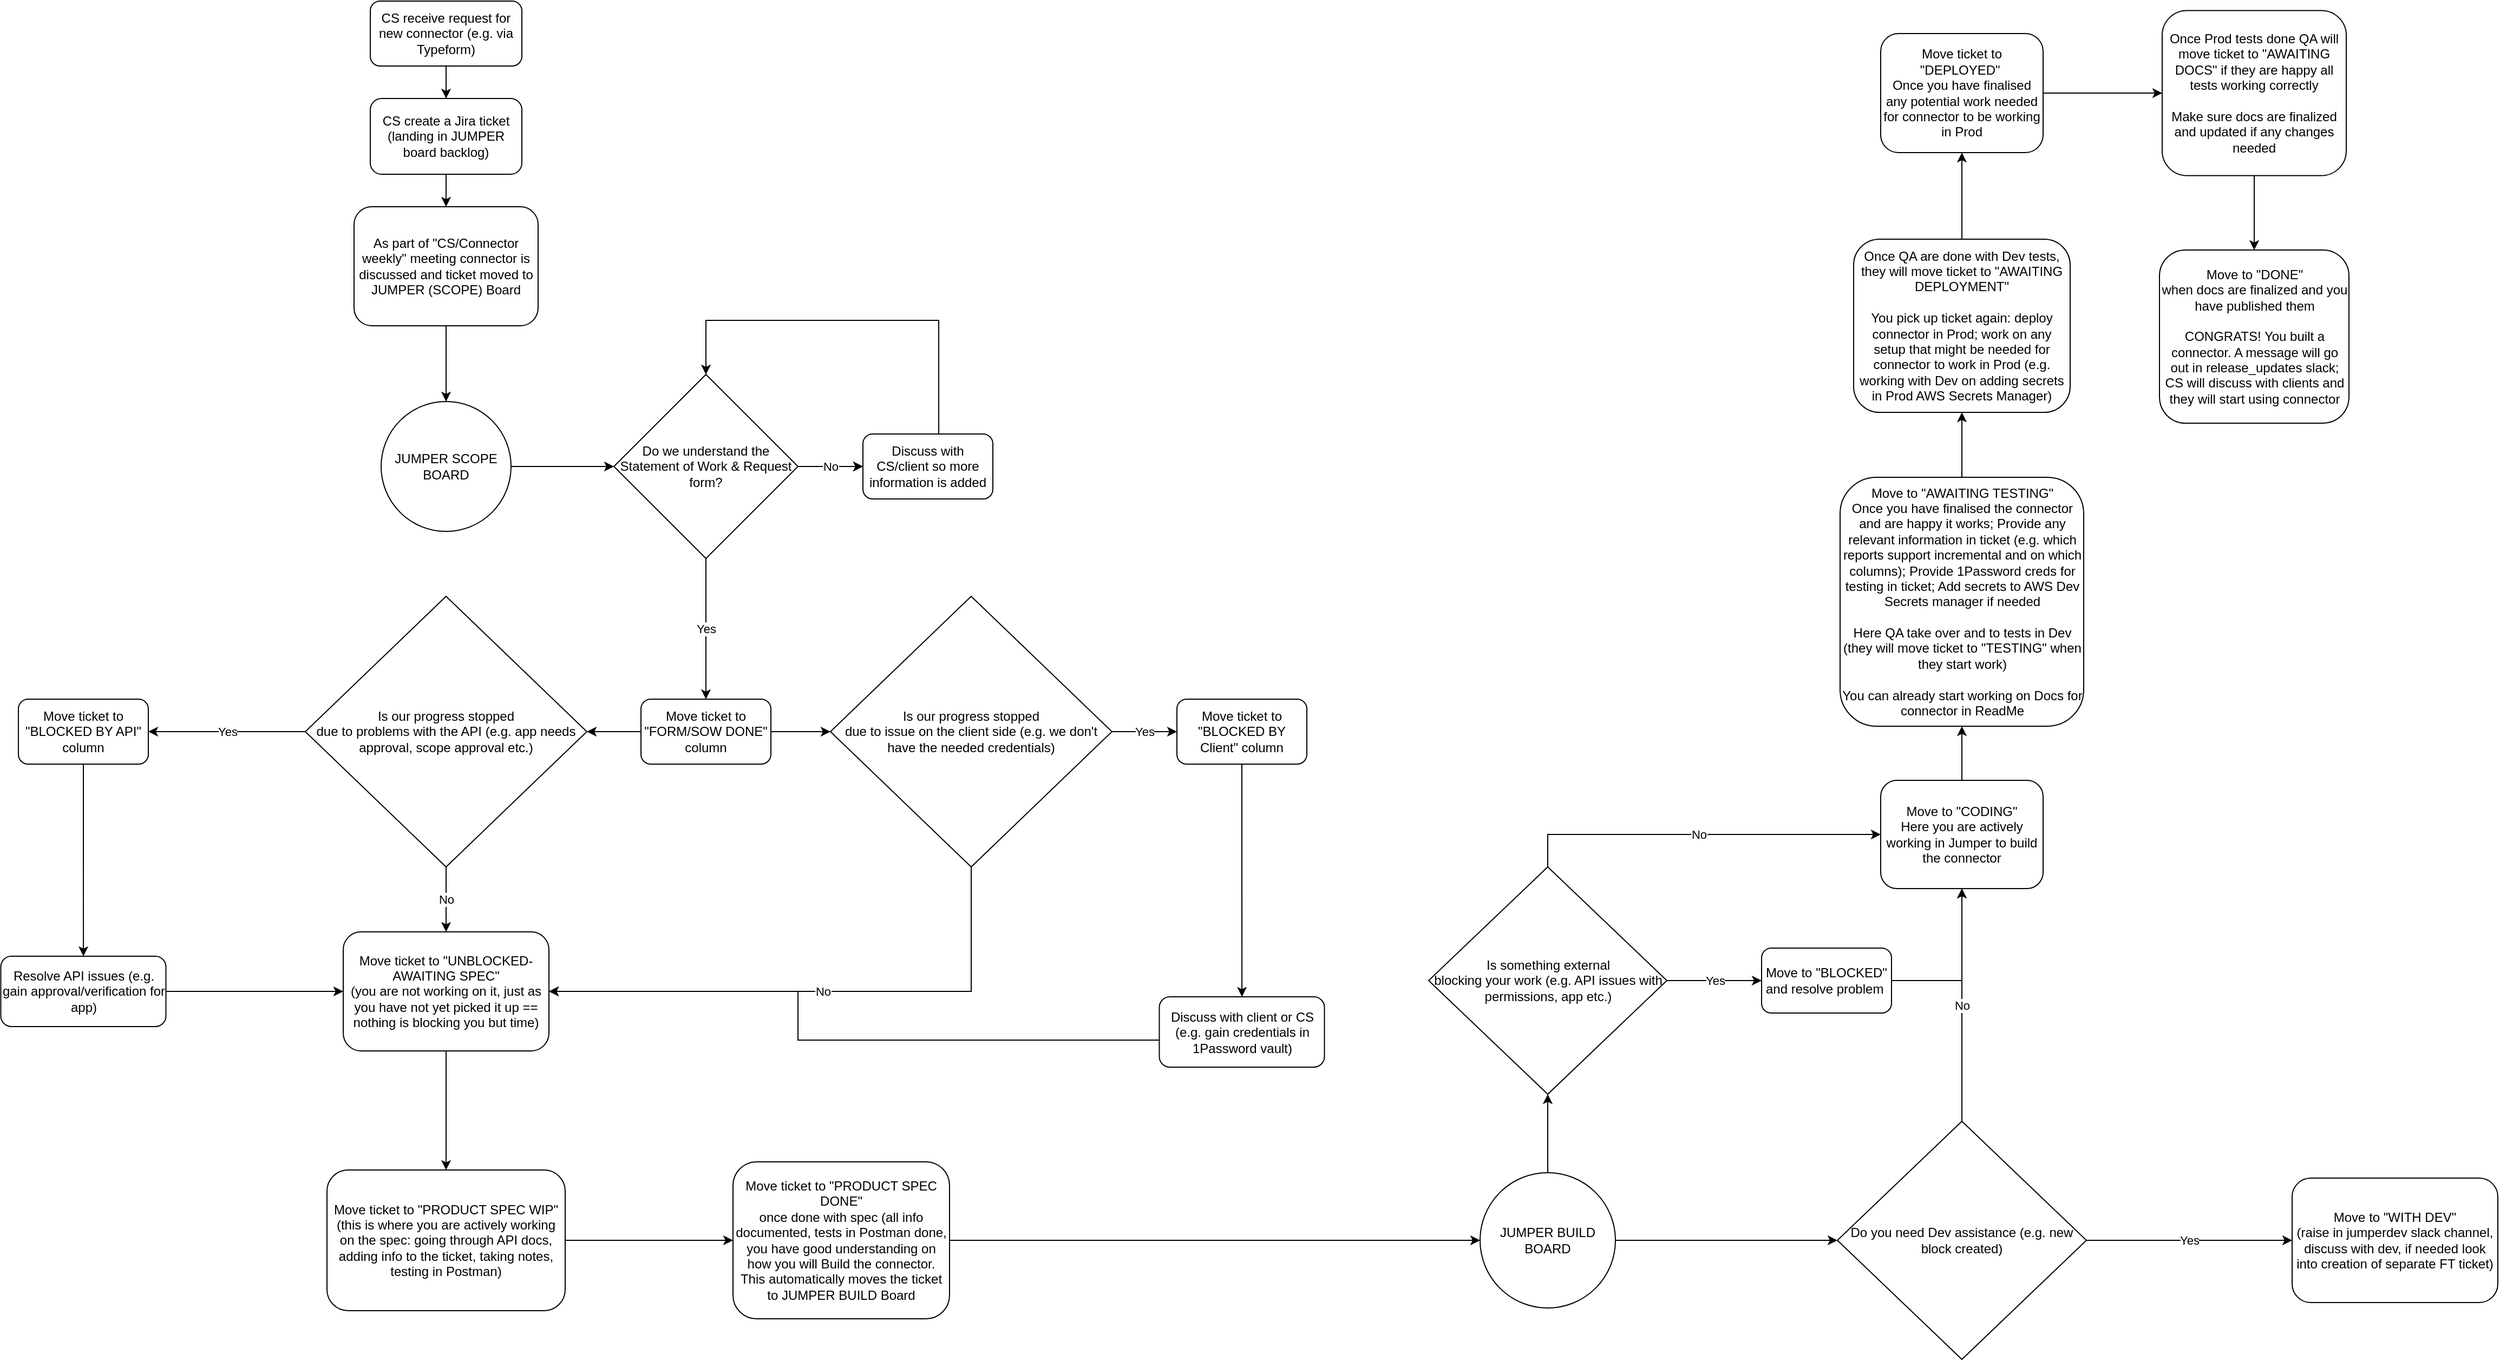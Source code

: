 <mxfile version="21.6.1" type="github">
  <diagram id="C5RBs43oDa-KdzZeNtuy" name="Page-1">
    <mxGraphModel dx="2901" dy="1046" grid="1" gridSize="10" guides="1" tooltips="1" connect="1" arrows="1" fold="1" page="1" pageScale="1" pageWidth="827" pageHeight="1169" math="0" shadow="0">
      <root>
        <mxCell id="WIyWlLk6GJQsqaUBKTNV-0" />
        <mxCell id="WIyWlLk6GJQsqaUBKTNV-1" parent="WIyWlLk6GJQsqaUBKTNV-0" />
        <mxCell id="FOTZAg4N7YXumiFNj8jS-5" value="" style="edgeStyle=orthogonalEdgeStyle;rounded=0;orthogonalLoop=1;jettySize=auto;html=1;" edge="1" parent="WIyWlLk6GJQsqaUBKTNV-1" source="WIyWlLk6GJQsqaUBKTNV-3" target="FOTZAg4N7YXumiFNj8jS-1">
          <mxGeometry relative="1" as="geometry" />
        </mxCell>
        <mxCell id="WIyWlLk6GJQsqaUBKTNV-3" value="CS receive request for new connector (e.g. via Typeform)" style="rounded=1;whiteSpace=wrap;html=1;fontSize=12;glass=0;strokeWidth=1;shadow=0;" parent="WIyWlLk6GJQsqaUBKTNV-1" vertex="1">
          <mxGeometry x="55" y="20" width="140" height="60" as="geometry" />
        </mxCell>
        <mxCell id="FOTZAg4N7YXumiFNj8jS-7" value="" style="edgeStyle=orthogonalEdgeStyle;rounded=0;orthogonalLoop=1;jettySize=auto;html=1;" edge="1" parent="WIyWlLk6GJQsqaUBKTNV-1" source="WIyWlLk6GJQsqaUBKTNV-7" target="FOTZAg4N7YXumiFNj8jS-6">
          <mxGeometry relative="1" as="geometry" />
        </mxCell>
        <mxCell id="WIyWlLk6GJQsqaUBKTNV-7" value="As part of &quot;CS/Connector weekly&quot; meeting connector is discussed and ticket moved to JUMPER (SCOPE) Board" style="rounded=1;whiteSpace=wrap;html=1;fontSize=12;glass=0;strokeWidth=1;shadow=0;" parent="WIyWlLk6GJQsqaUBKTNV-1" vertex="1">
          <mxGeometry x="40" y="210" width="170" height="110" as="geometry" />
        </mxCell>
        <mxCell id="FOTZAg4N7YXumiFNj8jS-4" value="" style="edgeStyle=orthogonalEdgeStyle;rounded=0;orthogonalLoop=1;jettySize=auto;html=1;" edge="1" parent="WIyWlLk6GJQsqaUBKTNV-1" source="FOTZAg4N7YXumiFNj8jS-1" target="WIyWlLk6GJQsqaUBKTNV-7">
          <mxGeometry relative="1" as="geometry" />
        </mxCell>
        <mxCell id="FOTZAg4N7YXumiFNj8jS-1" value="CS create a Jira ticket (landing in JUMPER board backlog)" style="rounded=1;whiteSpace=wrap;html=1;" vertex="1" parent="WIyWlLk6GJQsqaUBKTNV-1">
          <mxGeometry x="55" y="110" width="140" height="70" as="geometry" />
        </mxCell>
        <mxCell id="FOTZAg4N7YXumiFNj8jS-9" value="" style="edgeStyle=orthogonalEdgeStyle;rounded=0;orthogonalLoop=1;jettySize=auto;html=1;" edge="1" parent="WIyWlLk6GJQsqaUBKTNV-1" source="FOTZAg4N7YXumiFNj8jS-6" target="FOTZAg4N7YXumiFNj8jS-8">
          <mxGeometry relative="1" as="geometry" />
        </mxCell>
        <mxCell id="FOTZAg4N7YXumiFNj8jS-6" value="JUMPER SCOPE BOARD" style="ellipse;whiteSpace=wrap;html=1;aspect=fixed;" vertex="1" parent="WIyWlLk6GJQsqaUBKTNV-1">
          <mxGeometry x="65" y="390" width="120" height="120" as="geometry" />
        </mxCell>
        <mxCell id="FOTZAg4N7YXumiFNj8jS-11" value="Yes" style="edgeStyle=orthogonalEdgeStyle;rounded=0;orthogonalLoop=1;jettySize=auto;html=1;" edge="1" parent="WIyWlLk6GJQsqaUBKTNV-1" source="FOTZAg4N7YXumiFNj8jS-8" target="FOTZAg4N7YXumiFNj8jS-10">
          <mxGeometry relative="1" as="geometry" />
        </mxCell>
        <mxCell id="FOTZAg4N7YXumiFNj8jS-13" value="" style="edgeStyle=orthogonalEdgeStyle;rounded=0;orthogonalLoop=1;jettySize=auto;html=1;" edge="1" parent="WIyWlLk6GJQsqaUBKTNV-1" source="FOTZAg4N7YXumiFNj8jS-8" target="FOTZAg4N7YXumiFNj8jS-12">
          <mxGeometry relative="1" as="geometry" />
        </mxCell>
        <mxCell id="FOTZAg4N7YXumiFNj8jS-16" value="No" style="edgeStyle=orthogonalEdgeStyle;rounded=0;orthogonalLoop=1;jettySize=auto;html=1;exitX=1;exitY=0.5;exitDx=0;exitDy=0;" edge="1" parent="WIyWlLk6GJQsqaUBKTNV-1" source="FOTZAg4N7YXumiFNj8jS-8" target="FOTZAg4N7YXumiFNj8jS-12">
          <mxGeometry relative="1" as="geometry" />
        </mxCell>
        <mxCell id="FOTZAg4N7YXumiFNj8jS-8" value="Do we understand the Statement of Work &amp;amp; Request form?" style="rhombus;whiteSpace=wrap;html=1;" vertex="1" parent="WIyWlLk6GJQsqaUBKTNV-1">
          <mxGeometry x="280" y="365" width="170" height="170" as="geometry" />
        </mxCell>
        <mxCell id="FOTZAg4N7YXumiFNj8jS-23" value="" style="edgeStyle=orthogonalEdgeStyle;rounded=0;orthogonalLoop=1;jettySize=auto;html=1;" edge="1" parent="WIyWlLk6GJQsqaUBKTNV-1" source="FOTZAg4N7YXumiFNj8jS-10" target="FOTZAg4N7YXumiFNj8jS-18">
          <mxGeometry relative="1" as="geometry" />
        </mxCell>
        <mxCell id="FOTZAg4N7YXumiFNj8jS-36" style="edgeStyle=orthogonalEdgeStyle;rounded=0;orthogonalLoop=1;jettySize=auto;html=1;" edge="1" parent="WIyWlLk6GJQsqaUBKTNV-1" source="FOTZAg4N7YXumiFNj8jS-10" target="FOTZAg4N7YXumiFNj8jS-35">
          <mxGeometry relative="1" as="geometry" />
        </mxCell>
        <mxCell id="FOTZAg4N7YXumiFNj8jS-10" value="Move ticket to &quot;FORM/SOW DONE&quot; column" style="rounded=1;whiteSpace=wrap;html=1;" vertex="1" parent="WIyWlLk6GJQsqaUBKTNV-1">
          <mxGeometry x="305" y="665" width="120" height="60" as="geometry" />
        </mxCell>
        <mxCell id="FOTZAg4N7YXumiFNj8jS-17" style="edgeStyle=orthogonalEdgeStyle;rounded=0;orthogonalLoop=1;jettySize=auto;html=1;entryX=0.5;entryY=0;entryDx=0;entryDy=0;" edge="1" parent="WIyWlLk6GJQsqaUBKTNV-1" source="FOTZAg4N7YXumiFNj8jS-12" target="FOTZAg4N7YXumiFNj8jS-8">
          <mxGeometry relative="1" as="geometry">
            <Array as="points">
              <mxPoint x="580" y="315" />
              <mxPoint x="365" y="315" />
            </Array>
          </mxGeometry>
        </mxCell>
        <mxCell id="FOTZAg4N7YXumiFNj8jS-12" value="Discuss with CS/client so more information is added" style="rounded=1;whiteSpace=wrap;html=1;" vertex="1" parent="WIyWlLk6GJQsqaUBKTNV-1">
          <mxGeometry x="510" y="420" width="120" height="60" as="geometry" />
        </mxCell>
        <mxCell id="FOTZAg4N7YXumiFNj8jS-27" value="Yes" style="edgeStyle=orthogonalEdgeStyle;rounded=0;orthogonalLoop=1;jettySize=auto;html=1;" edge="1" parent="WIyWlLk6GJQsqaUBKTNV-1" source="FOTZAg4N7YXumiFNj8jS-18" target="FOTZAg4N7YXumiFNj8jS-20">
          <mxGeometry relative="1" as="geometry" />
        </mxCell>
        <mxCell id="FOTZAg4N7YXumiFNj8jS-34" value="No" style="edgeStyle=orthogonalEdgeStyle;rounded=0;orthogonalLoop=1;jettySize=auto;html=1;" edge="1" parent="WIyWlLk6GJQsqaUBKTNV-1" source="FOTZAg4N7YXumiFNj8jS-18" target="FOTZAg4N7YXumiFNj8jS-30">
          <mxGeometry relative="1" as="geometry" />
        </mxCell>
        <mxCell id="FOTZAg4N7YXumiFNj8jS-18" value="Is our progress stopped &lt;br&gt;due to problems with the API (e.g. app needs approval, scope approval etc.)" style="rhombus;whiteSpace=wrap;html=1;" vertex="1" parent="WIyWlLk6GJQsqaUBKTNV-1">
          <mxGeometry x="-5" y="570" width="260" height="250" as="geometry" />
        </mxCell>
        <mxCell id="FOTZAg4N7YXumiFNj8jS-24" value="" style="edgeStyle=orthogonalEdgeStyle;rounded=0;orthogonalLoop=1;jettySize=auto;html=1;" edge="1" parent="WIyWlLk6GJQsqaUBKTNV-1" source="FOTZAg4N7YXumiFNj8jS-20" target="FOTZAg4N7YXumiFNj8jS-22">
          <mxGeometry relative="1" as="geometry" />
        </mxCell>
        <mxCell id="FOTZAg4N7YXumiFNj8jS-20" value="Move ticket to &quot;BLOCKED BY API&quot; column" style="rounded=1;whiteSpace=wrap;html=1;" vertex="1" parent="WIyWlLk6GJQsqaUBKTNV-1">
          <mxGeometry x="-270" y="665" width="120" height="60" as="geometry" />
        </mxCell>
        <mxCell id="FOTZAg4N7YXumiFNj8jS-33" style="edgeStyle=orthogonalEdgeStyle;rounded=0;orthogonalLoop=1;jettySize=auto;html=1;entryX=0;entryY=0.5;entryDx=0;entryDy=0;" edge="1" parent="WIyWlLk6GJQsqaUBKTNV-1" source="FOTZAg4N7YXumiFNj8jS-22" target="FOTZAg4N7YXumiFNj8jS-30">
          <mxGeometry relative="1" as="geometry" />
        </mxCell>
        <mxCell id="FOTZAg4N7YXumiFNj8jS-22" value="Resolve API issues (e.g. gain approval/verification for app)" style="rounded=1;whiteSpace=wrap;html=1;" vertex="1" parent="WIyWlLk6GJQsqaUBKTNV-1">
          <mxGeometry x="-286.25" y="902.5" width="152.5" height="65" as="geometry" />
        </mxCell>
        <mxCell id="FOTZAg4N7YXumiFNj8jS-45" style="edgeStyle=orthogonalEdgeStyle;rounded=0;orthogonalLoop=1;jettySize=auto;html=1;" edge="1" parent="WIyWlLk6GJQsqaUBKTNV-1" source="FOTZAg4N7YXumiFNj8jS-28" target="FOTZAg4N7YXumiFNj8jS-44">
          <mxGeometry relative="1" as="geometry" />
        </mxCell>
        <mxCell id="FOTZAg4N7YXumiFNj8jS-28" value="Move ticket to &quot;PRODUCT SPEC WIP&quot; &lt;br&gt;(this is where you are actively working on the spec: going through API docs, adding info to the ticket, taking notes, testing in Postman)" style="rounded=1;whiteSpace=wrap;html=1;" vertex="1" parent="WIyWlLk6GJQsqaUBKTNV-1">
          <mxGeometry x="15" y="1100" width="220" height="130" as="geometry" />
        </mxCell>
        <mxCell id="FOTZAg4N7YXumiFNj8jS-39" style="edgeStyle=orthogonalEdgeStyle;rounded=0;orthogonalLoop=1;jettySize=auto;html=1;entryX=0.5;entryY=0;entryDx=0;entryDy=0;" edge="1" parent="WIyWlLk6GJQsqaUBKTNV-1" source="FOTZAg4N7YXumiFNj8jS-30" target="FOTZAg4N7YXumiFNj8jS-28">
          <mxGeometry relative="1" as="geometry" />
        </mxCell>
        <mxCell id="FOTZAg4N7YXumiFNj8jS-30" value="Move ticket to &quot;UNBLOCKED-AWAITING SPEC&quot;&lt;br&gt;(you are not working on it, just as you have not yet picked it up == nothing is blocking you but time)" style="rounded=1;whiteSpace=wrap;html=1;" vertex="1" parent="WIyWlLk6GJQsqaUBKTNV-1">
          <mxGeometry x="30" y="880" width="190" height="110" as="geometry" />
        </mxCell>
        <mxCell id="FOTZAg4N7YXumiFNj8jS-38" value="Yes" style="edgeStyle=orthogonalEdgeStyle;rounded=0;orthogonalLoop=1;jettySize=auto;html=1;entryX=0;entryY=0.5;entryDx=0;entryDy=0;" edge="1" parent="WIyWlLk6GJQsqaUBKTNV-1" source="FOTZAg4N7YXumiFNj8jS-35" target="FOTZAg4N7YXumiFNj8jS-37">
          <mxGeometry relative="1" as="geometry" />
        </mxCell>
        <mxCell id="FOTZAg4N7YXumiFNj8jS-40" value="No" style="edgeStyle=orthogonalEdgeStyle;rounded=0;orthogonalLoop=1;jettySize=auto;html=1;entryX=1;entryY=0.5;entryDx=0;entryDy=0;" edge="1" parent="WIyWlLk6GJQsqaUBKTNV-1" source="FOTZAg4N7YXumiFNj8jS-35" target="FOTZAg4N7YXumiFNj8jS-30">
          <mxGeometry relative="1" as="geometry">
            <mxPoint x="560" y="1080" as="targetPoint" />
            <Array as="points">
              <mxPoint x="610" y="935" />
            </Array>
          </mxGeometry>
        </mxCell>
        <mxCell id="FOTZAg4N7YXumiFNj8jS-35" value="Is our progress stopped &lt;br&gt;due to issue on the client side (e.g. we don&#39;t have the needed credentials)" style="rhombus;whiteSpace=wrap;html=1;" vertex="1" parent="WIyWlLk6GJQsqaUBKTNV-1">
          <mxGeometry x="480" y="570" width="260" height="250" as="geometry" />
        </mxCell>
        <mxCell id="FOTZAg4N7YXumiFNj8jS-42" style="edgeStyle=orthogonalEdgeStyle;rounded=0;orthogonalLoop=1;jettySize=auto;html=1;" edge="1" parent="WIyWlLk6GJQsqaUBKTNV-1" source="FOTZAg4N7YXumiFNj8jS-37" target="FOTZAg4N7YXumiFNj8jS-41">
          <mxGeometry relative="1" as="geometry" />
        </mxCell>
        <mxCell id="FOTZAg4N7YXumiFNj8jS-37" value="Move ticket to &quot;BLOCKED BY Client&quot; column" style="rounded=1;whiteSpace=wrap;html=1;" vertex="1" parent="WIyWlLk6GJQsqaUBKTNV-1">
          <mxGeometry x="800" y="665" width="120" height="60" as="geometry" />
        </mxCell>
        <mxCell id="FOTZAg4N7YXumiFNj8jS-43" style="edgeStyle=orthogonalEdgeStyle;rounded=0;orthogonalLoop=1;jettySize=auto;html=1;" edge="1" parent="WIyWlLk6GJQsqaUBKTNV-1" source="FOTZAg4N7YXumiFNj8jS-41" target="FOTZAg4N7YXumiFNj8jS-30">
          <mxGeometry relative="1" as="geometry">
            <Array as="points">
              <mxPoint x="450" y="980" />
              <mxPoint x="450" y="935" />
            </Array>
          </mxGeometry>
        </mxCell>
        <mxCell id="FOTZAg4N7YXumiFNj8jS-41" value="Discuss with client or CS (e.g. gain credentials in 1Password vault)" style="rounded=1;whiteSpace=wrap;html=1;" vertex="1" parent="WIyWlLk6GJQsqaUBKTNV-1">
          <mxGeometry x="783.75" y="940" width="152.5" height="65" as="geometry" />
        </mxCell>
        <mxCell id="FOTZAg4N7YXumiFNj8jS-48" style="edgeStyle=orthogonalEdgeStyle;rounded=0;orthogonalLoop=1;jettySize=auto;html=1;entryX=0;entryY=0.5;entryDx=0;entryDy=0;" edge="1" parent="WIyWlLk6GJQsqaUBKTNV-1" source="FOTZAg4N7YXumiFNj8jS-44" target="FOTZAg4N7YXumiFNj8jS-46">
          <mxGeometry relative="1" as="geometry" />
        </mxCell>
        <mxCell id="FOTZAg4N7YXumiFNj8jS-44" value="Move ticket to &quot;PRODUCT SPEC DONE&quot;&lt;br&gt;once done with spec (all info documented, tests in Postman done, you have good understanding on how you will Build the connector. This automatically moves the ticket to JUMPER BUILD Board" style="rounded=1;whiteSpace=wrap;html=1;" vertex="1" parent="WIyWlLk6GJQsqaUBKTNV-1">
          <mxGeometry x="390" y="1092.5" width="200" height="145" as="geometry" />
        </mxCell>
        <mxCell id="FOTZAg4N7YXumiFNj8jS-50" style="edgeStyle=orthogonalEdgeStyle;rounded=0;orthogonalLoop=1;jettySize=auto;html=1;" edge="1" parent="WIyWlLk6GJQsqaUBKTNV-1" source="FOTZAg4N7YXumiFNj8jS-46" target="FOTZAg4N7YXumiFNj8jS-49">
          <mxGeometry relative="1" as="geometry" />
        </mxCell>
        <mxCell id="FOTZAg4N7YXumiFNj8jS-56" style="edgeStyle=orthogonalEdgeStyle;rounded=0;orthogonalLoop=1;jettySize=auto;html=1;entryX=0.5;entryY=1;entryDx=0;entryDy=0;" edge="1" parent="WIyWlLk6GJQsqaUBKTNV-1" source="FOTZAg4N7YXumiFNj8jS-46" target="FOTZAg4N7YXumiFNj8jS-55">
          <mxGeometry relative="1" as="geometry" />
        </mxCell>
        <mxCell id="FOTZAg4N7YXumiFNj8jS-46" value="JUMPER BUILD BOARD" style="ellipse;whiteSpace=wrap;html=1;aspect=fixed;" vertex="1" parent="WIyWlLk6GJQsqaUBKTNV-1">
          <mxGeometry x="1080" y="1102.5" width="125" height="125" as="geometry" />
        </mxCell>
        <mxCell id="FOTZAg4N7YXumiFNj8jS-52" value="Yes" style="edgeStyle=orthogonalEdgeStyle;rounded=0;orthogonalLoop=1;jettySize=auto;html=1;entryX=0;entryY=0.5;entryDx=0;entryDy=0;" edge="1" parent="WIyWlLk6GJQsqaUBKTNV-1" source="FOTZAg4N7YXumiFNj8jS-49" target="FOTZAg4N7YXumiFNj8jS-51">
          <mxGeometry relative="1" as="geometry" />
        </mxCell>
        <mxCell id="FOTZAg4N7YXumiFNj8jS-54" value="No" style="edgeStyle=orthogonalEdgeStyle;rounded=0;orthogonalLoop=1;jettySize=auto;html=1;entryX=0.5;entryY=1;entryDx=0;entryDy=0;" edge="1" parent="WIyWlLk6GJQsqaUBKTNV-1" source="FOTZAg4N7YXumiFNj8jS-49" target="FOTZAg4N7YXumiFNj8jS-53">
          <mxGeometry relative="1" as="geometry" />
        </mxCell>
        <mxCell id="FOTZAg4N7YXumiFNj8jS-49" value="Do you need Dev assistance (e.g. new block created)" style="rhombus;whiteSpace=wrap;html=1;" vertex="1" parent="WIyWlLk6GJQsqaUBKTNV-1">
          <mxGeometry x="1410" y="1055" width="230" height="220" as="geometry" />
        </mxCell>
        <mxCell id="FOTZAg4N7YXumiFNj8jS-51" value="Move to &quot;WITH DEV&quot;&lt;br&gt;(raise in jumperdev slack channel, discuss with dev, if needed look into creation of separate FT ticket)" style="rounded=1;whiteSpace=wrap;html=1;" vertex="1" parent="WIyWlLk6GJQsqaUBKTNV-1">
          <mxGeometry x="1830" y="1107.5" width="190" height="115" as="geometry" />
        </mxCell>
        <mxCell id="FOTZAg4N7YXumiFNj8jS-67" style="edgeStyle=orthogonalEdgeStyle;rounded=0;orthogonalLoop=1;jettySize=auto;html=1;entryX=0.5;entryY=1;entryDx=0;entryDy=0;" edge="1" parent="WIyWlLk6GJQsqaUBKTNV-1" source="FOTZAg4N7YXumiFNj8jS-53" target="FOTZAg4N7YXumiFNj8jS-66">
          <mxGeometry relative="1" as="geometry" />
        </mxCell>
        <mxCell id="FOTZAg4N7YXumiFNj8jS-53" value="Move to &quot;CODING&quot;&lt;br&gt;Here you are actively working in Jumper to build the connector" style="rounded=1;whiteSpace=wrap;html=1;" vertex="1" parent="WIyWlLk6GJQsqaUBKTNV-1">
          <mxGeometry x="1450" y="740" width="150" height="100" as="geometry" />
        </mxCell>
        <mxCell id="FOTZAg4N7YXumiFNj8jS-58" value="Yes" style="edgeStyle=orthogonalEdgeStyle;rounded=0;orthogonalLoop=1;jettySize=auto;html=1;entryX=0;entryY=0.5;entryDx=0;entryDy=0;" edge="1" parent="WIyWlLk6GJQsqaUBKTNV-1" source="FOTZAg4N7YXumiFNj8jS-55" target="FOTZAg4N7YXumiFNj8jS-57">
          <mxGeometry relative="1" as="geometry" />
        </mxCell>
        <mxCell id="FOTZAg4N7YXumiFNj8jS-65" value="No" style="edgeStyle=orthogonalEdgeStyle;rounded=0;orthogonalLoop=1;jettySize=auto;html=1;" edge="1" parent="WIyWlLk6GJQsqaUBKTNV-1" source="FOTZAg4N7YXumiFNj8jS-55" target="FOTZAg4N7YXumiFNj8jS-53">
          <mxGeometry relative="1" as="geometry">
            <Array as="points">
              <mxPoint x="1143" y="790" />
            </Array>
          </mxGeometry>
        </mxCell>
        <mxCell id="FOTZAg4N7YXumiFNj8jS-55" value="Is something external &lt;br&gt;blocking your work (e.g. API issues with permissions, app etc.)" style="rhombus;whiteSpace=wrap;html=1;" vertex="1" parent="WIyWlLk6GJQsqaUBKTNV-1">
          <mxGeometry x="1032.5" y="820" width="220" height="210" as="geometry" />
        </mxCell>
        <mxCell id="FOTZAg4N7YXumiFNj8jS-64" style="edgeStyle=orthogonalEdgeStyle;rounded=0;orthogonalLoop=1;jettySize=auto;html=1;entryX=0.5;entryY=1;entryDx=0;entryDy=0;" edge="1" parent="WIyWlLk6GJQsqaUBKTNV-1" source="FOTZAg4N7YXumiFNj8jS-57" target="FOTZAg4N7YXumiFNj8jS-53">
          <mxGeometry relative="1" as="geometry">
            <Array as="points">
              <mxPoint x="1525" y="925" />
            </Array>
          </mxGeometry>
        </mxCell>
        <mxCell id="FOTZAg4N7YXumiFNj8jS-57" value="Move to &quot;BLOCKED&quot; and resolve problem&amp;nbsp;" style="rounded=1;whiteSpace=wrap;html=1;" vertex="1" parent="WIyWlLk6GJQsqaUBKTNV-1">
          <mxGeometry x="1340" y="895" width="120" height="60" as="geometry" />
        </mxCell>
        <mxCell id="FOTZAg4N7YXumiFNj8jS-69" style="edgeStyle=orthogonalEdgeStyle;rounded=0;orthogonalLoop=1;jettySize=auto;html=1;" edge="1" parent="WIyWlLk6GJQsqaUBKTNV-1" source="FOTZAg4N7YXumiFNj8jS-66" target="FOTZAg4N7YXumiFNj8jS-68">
          <mxGeometry relative="1" as="geometry" />
        </mxCell>
        <mxCell id="FOTZAg4N7YXumiFNj8jS-66" value="Move to &quot;AWAITING TESTING&quot;&lt;br&gt;Once you have finalised the connector and are happy it works; Provide any relevant information in ticket (e.g. which reports support incremental and on which columns); Provide 1Password creds for testing in ticket; Add secrets to AWS Dev Secrets manager if needed&lt;br&gt;&lt;br&gt;Here QA take over and to tests in Dev (they will move ticket to &quot;TESTING&quot; when they start work)&lt;br&gt;&lt;br&gt;You can already start working on Docs for connector in ReadMe" style="rounded=1;whiteSpace=wrap;html=1;" vertex="1" parent="WIyWlLk6GJQsqaUBKTNV-1">
          <mxGeometry x="1412.5" y="460" width="225" height="230" as="geometry" />
        </mxCell>
        <mxCell id="FOTZAg4N7YXumiFNj8jS-71" style="edgeStyle=orthogonalEdgeStyle;rounded=0;orthogonalLoop=1;jettySize=auto;html=1;entryX=0.5;entryY=1;entryDx=0;entryDy=0;" edge="1" parent="WIyWlLk6GJQsqaUBKTNV-1" source="FOTZAg4N7YXumiFNj8jS-68" target="FOTZAg4N7YXumiFNj8jS-70">
          <mxGeometry relative="1" as="geometry" />
        </mxCell>
        <mxCell id="FOTZAg4N7YXumiFNj8jS-68" value="Once QA are done with Dev tests, they will move ticket to &quot;AWAITING DEPLOYMENT&quot;&lt;br&gt;&lt;br&gt;You pick up ticket again: deploy connector in Prod; work on any setup that might be needed for connector to work in Prod (e.g. working with Dev on adding secrets in Prod AWS Secrets Manager)" style="rounded=1;whiteSpace=wrap;html=1;" vertex="1" parent="WIyWlLk6GJQsqaUBKTNV-1">
          <mxGeometry x="1425" y="240" width="200" height="160" as="geometry" />
        </mxCell>
        <mxCell id="FOTZAg4N7YXumiFNj8jS-73" style="edgeStyle=orthogonalEdgeStyle;rounded=0;orthogonalLoop=1;jettySize=auto;html=1;" edge="1" parent="WIyWlLk6GJQsqaUBKTNV-1" source="FOTZAg4N7YXumiFNj8jS-70" target="FOTZAg4N7YXumiFNj8jS-72">
          <mxGeometry relative="1" as="geometry" />
        </mxCell>
        <mxCell id="FOTZAg4N7YXumiFNj8jS-70" value="Move ticket to &quot;DEPLOYED&quot;&amp;nbsp;&lt;br&gt;Once you have finalised any potential work needed for connector to be working in Prod" style="rounded=1;whiteSpace=wrap;html=1;" vertex="1" parent="WIyWlLk6GJQsqaUBKTNV-1">
          <mxGeometry x="1450" y="50" width="150" height="110" as="geometry" />
        </mxCell>
        <mxCell id="FOTZAg4N7YXumiFNj8jS-75" style="edgeStyle=orthogonalEdgeStyle;rounded=0;orthogonalLoop=1;jettySize=auto;html=1;entryX=0.5;entryY=0;entryDx=0;entryDy=0;" edge="1" parent="WIyWlLk6GJQsqaUBKTNV-1" source="FOTZAg4N7YXumiFNj8jS-72" target="FOTZAg4N7YXumiFNj8jS-74">
          <mxGeometry relative="1" as="geometry" />
        </mxCell>
        <mxCell id="FOTZAg4N7YXumiFNj8jS-72" value="Once Prod tests done QA will move ticket to &quot;AWAITING DOCS&quot; if they are happy all tests working correctly&lt;br&gt;&lt;br&gt;Make sure docs are finalized and updated if any changes needed" style="rounded=1;whiteSpace=wrap;html=1;" vertex="1" parent="WIyWlLk6GJQsqaUBKTNV-1">
          <mxGeometry x="1710" y="28.75" width="170" height="152.5" as="geometry" />
        </mxCell>
        <mxCell id="FOTZAg4N7YXumiFNj8jS-74" value="Move to &quot;DONE&quot;&lt;br&gt;when docs are finalized and you have published them&lt;br&gt;&lt;br&gt;CONGRATS! You built a connector. A message will go out in release_updates slack; CS will discuss with clients and they will start using connector" style="rounded=1;whiteSpace=wrap;html=1;" vertex="1" parent="WIyWlLk6GJQsqaUBKTNV-1">
          <mxGeometry x="1707.5" y="250" width="175" height="160" as="geometry" />
        </mxCell>
      </root>
    </mxGraphModel>
  </diagram>
</mxfile>
